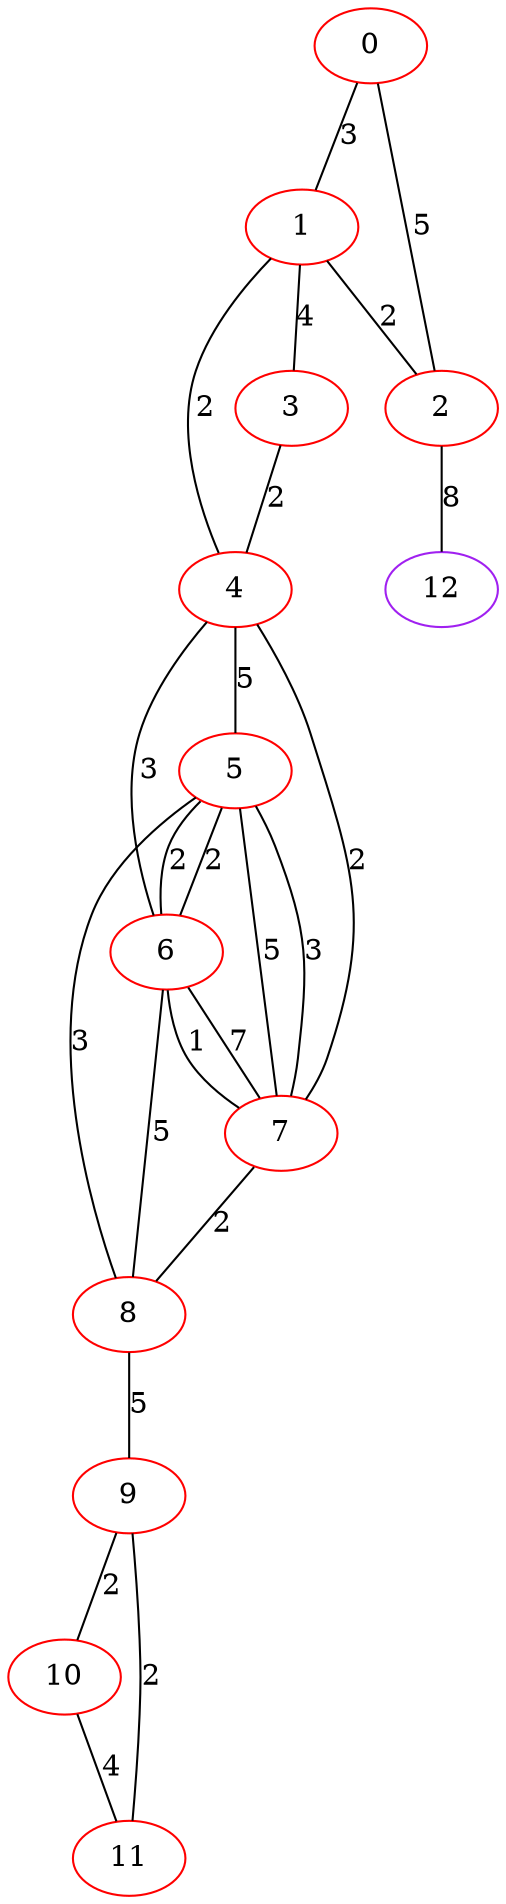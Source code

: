 graph "" {
0 [color=red, weight=1];
1 [color=red, weight=1];
2 [color=red, weight=1];
3 [color=red, weight=1];
4 [color=red, weight=1];
5 [color=red, weight=1];
6 [color=red, weight=1];
7 [color=red, weight=1];
8 [color=red, weight=1];
9 [color=red, weight=1];
10 [color=red, weight=1];
11 [color=red, weight=1];
12 [color=purple, weight=4];
0 -- 1  [key=0, label=3];
0 -- 2  [key=0, label=5];
1 -- 2  [key=0, label=2];
1 -- 3  [key=0, label=4];
1 -- 4  [key=0, label=2];
2 -- 12  [key=0, label=8];
3 -- 4  [key=0, label=2];
4 -- 5  [key=0, label=5];
4 -- 6  [key=0, label=3];
4 -- 7  [key=0, label=2];
5 -- 8  [key=0, label=3];
5 -- 6  [key=0, label=2];
5 -- 6  [key=1, label=2];
5 -- 7  [key=0, label=5];
5 -- 7  [key=1, label=3];
6 -- 8  [key=0, label=5];
6 -- 7  [key=0, label=7];
6 -- 7  [key=1, label=1];
7 -- 8  [key=0, label=2];
8 -- 9  [key=0, label=5];
9 -- 10  [key=0, label=2];
9 -- 11  [key=0, label=2];
10 -- 11  [key=0, label=4];
}
